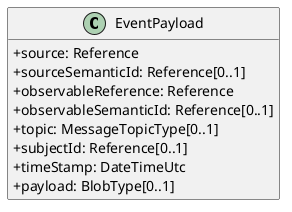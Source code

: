 @startuml
skinparam classAttributeIconSize 0
hide methods

class EventPayload {
  +source: Reference 
  +sourceSemanticId: Reference[0..1] 
  +observableReference: Reference 
  +observableSemanticId: Reference[0..1] 
  +topic: MessageTopicType[0..1] 
  +subjectId: Reference[0..1] 
  +timeStamp: DateTimeUtc 
  +payload: BlobType[0..1] 
}
@enduml
